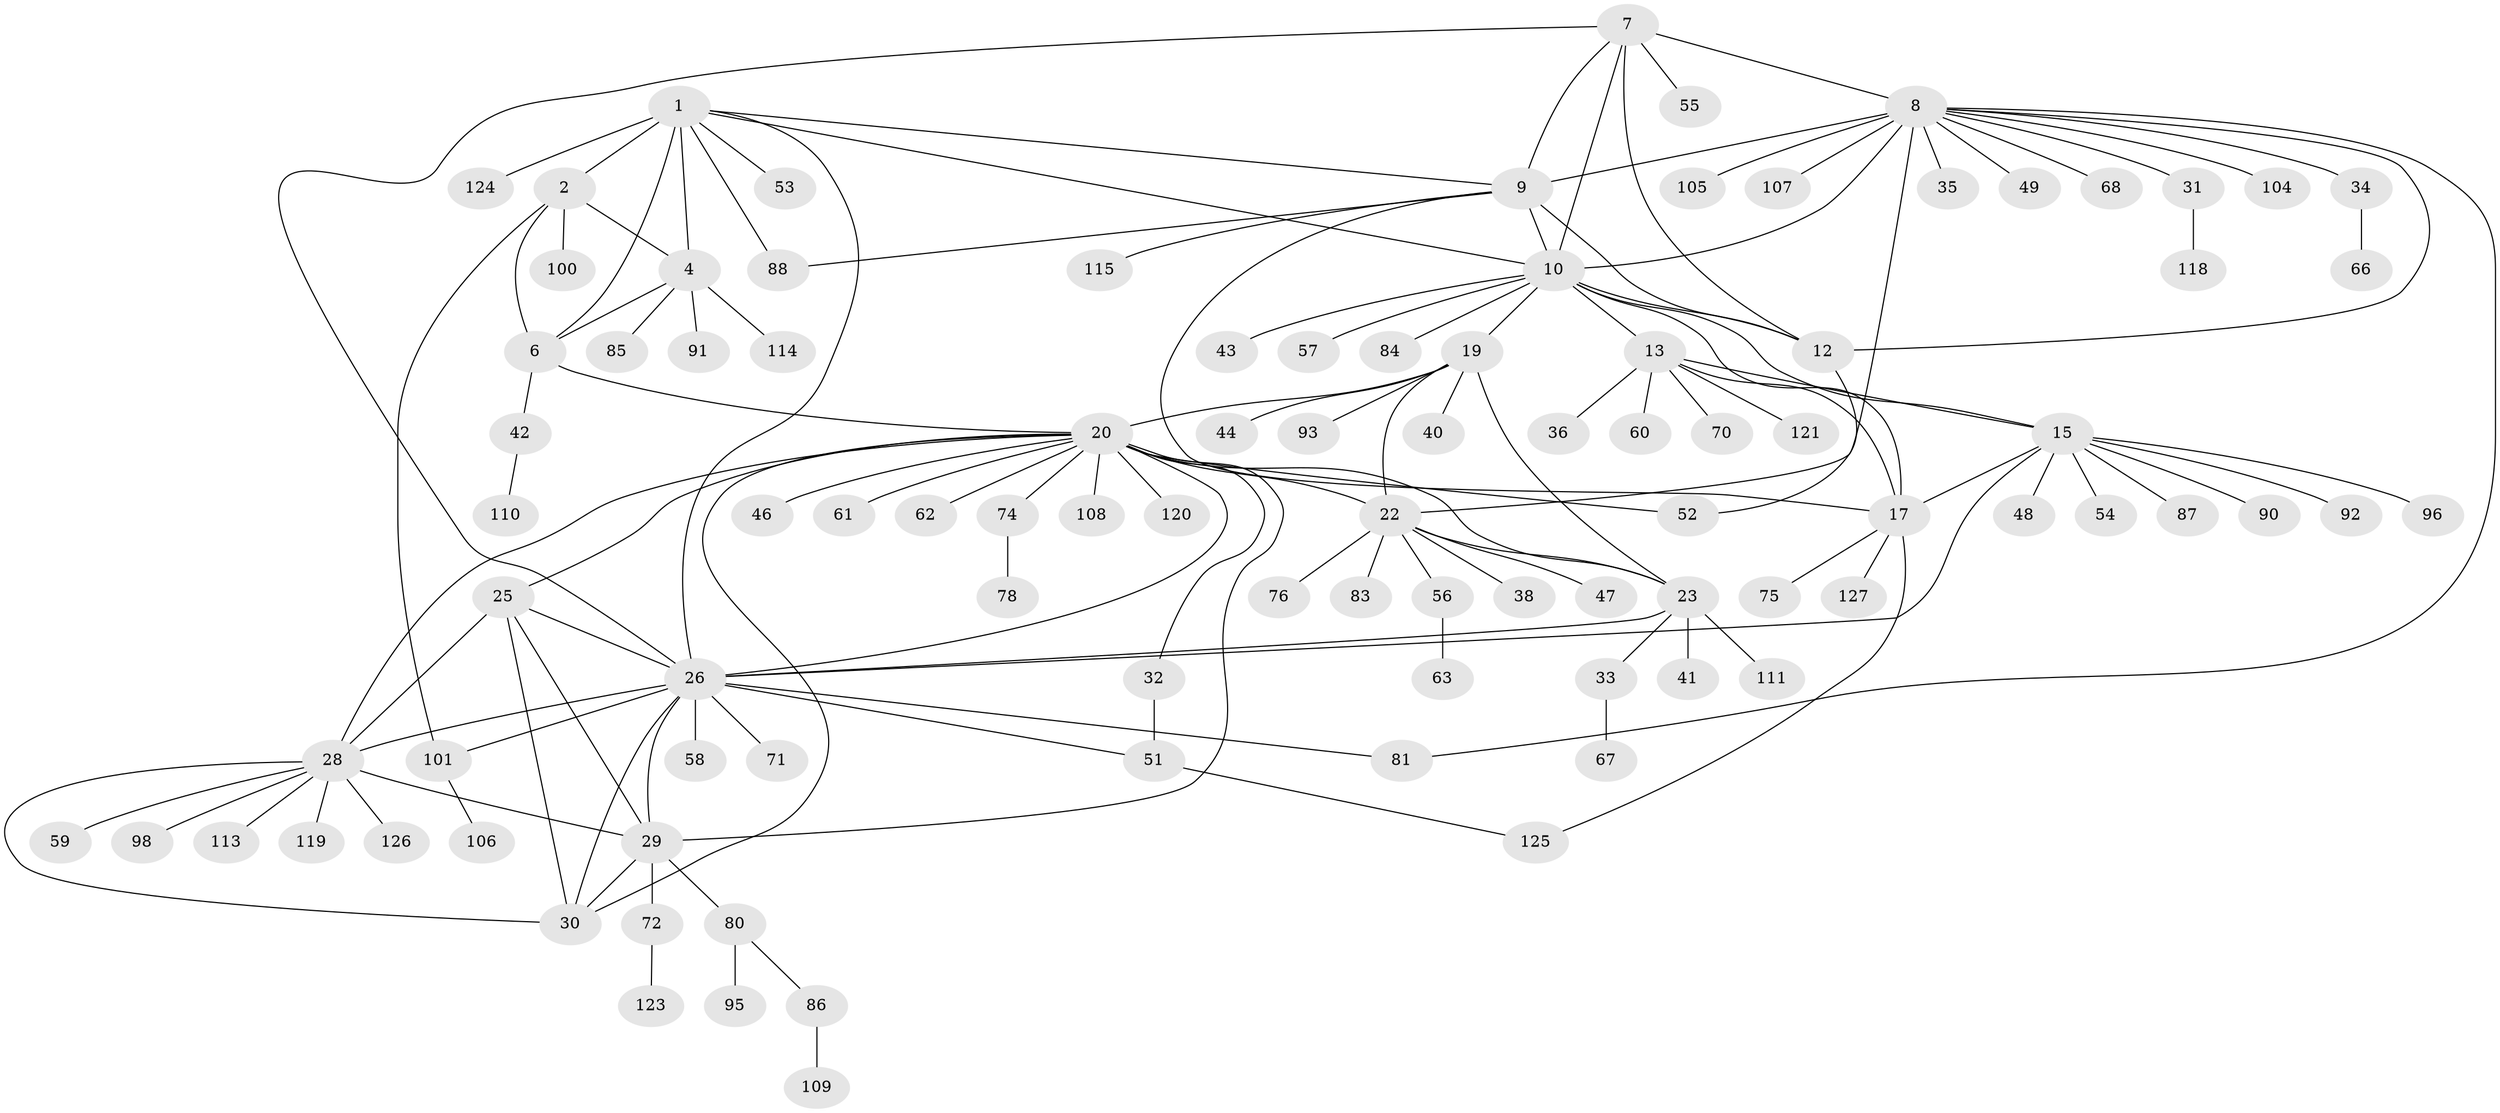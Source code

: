 // Generated by graph-tools (version 1.1) at 2025/24/03/03/25 07:24:16]
// undirected, 97 vertices, 135 edges
graph export_dot {
graph [start="1"]
  node [color=gray90,style=filled];
  1 [super="+3"];
  2 [super="+73"];
  4 [super="+5"];
  6 [super="+65"];
  7 [super="+99"];
  8 [super="+11"];
  9;
  10 [super="+14"];
  12;
  13 [super="+16"];
  15 [super="+18"];
  17 [super="+102"];
  19 [super="+21"];
  20 [super="+27"];
  22 [super="+24"];
  23 [super="+94"];
  25;
  26 [super="+64"];
  28 [super="+77"];
  29 [super="+50"];
  30 [super="+82"];
  31 [super="+39"];
  32 [super="+103"];
  33 [super="+45"];
  34 [super="+37"];
  35;
  36;
  38;
  40;
  41 [super="+122"];
  42;
  43;
  44;
  46;
  47;
  48;
  49;
  51;
  52 [super="+116"];
  53;
  54;
  55;
  56 [super="+69"];
  57;
  58;
  59;
  60;
  61;
  62;
  63 [super="+89"];
  66;
  67 [super="+112"];
  68;
  70;
  71;
  72 [super="+79"];
  74;
  75;
  76;
  78;
  80 [super="+97"];
  81;
  83;
  84;
  85;
  86;
  87;
  88;
  90;
  91;
  92;
  93;
  95;
  96;
  98;
  100;
  101 [super="+117"];
  104;
  105;
  106;
  107;
  108;
  109;
  110;
  111;
  113;
  114;
  115;
  118;
  119;
  120;
  121;
  123;
  124 [super="+128"];
  125;
  126;
  127;
  1 -- 2 [weight=2];
  1 -- 4 [weight=4];
  1 -- 6 [weight=2];
  1 -- 9;
  1 -- 10;
  1 -- 53;
  1 -- 88;
  1 -- 26;
  1 -- 124;
  2 -- 4 [weight=2];
  2 -- 6;
  2 -- 100;
  2 -- 101;
  4 -- 6 [weight=2];
  4 -- 114;
  4 -- 85;
  4 -- 91;
  6 -- 20;
  6 -- 42;
  7 -- 8 [weight=2];
  7 -- 9;
  7 -- 10;
  7 -- 12;
  7 -- 26;
  7 -- 55;
  8 -- 9 [weight=2];
  8 -- 10 [weight=2];
  8 -- 12 [weight=2];
  8 -- 22;
  8 -- 31;
  8 -- 35;
  8 -- 34;
  8 -- 68;
  8 -- 104;
  8 -- 105;
  8 -- 107;
  8 -- 81;
  8 -- 49;
  9 -- 10;
  9 -- 12;
  9 -- 88;
  9 -- 115;
  9 -- 17;
  10 -- 12;
  10 -- 43;
  10 -- 84;
  10 -- 13 [weight=2];
  10 -- 15 [weight=2];
  10 -- 17;
  10 -- 57;
  10 -- 19;
  12 -- 52;
  13 -- 15 [weight=4];
  13 -- 17 [weight=2];
  13 -- 70;
  13 -- 36;
  13 -- 121;
  13 -- 60;
  15 -- 17 [weight=2];
  15 -- 26 [weight=2];
  15 -- 48;
  15 -- 54;
  15 -- 87;
  15 -- 90;
  15 -- 96;
  15 -- 92;
  17 -- 75;
  17 -- 127;
  17 -- 125;
  19 -- 20 [weight=2];
  19 -- 22 [weight=4];
  19 -- 23 [weight=2];
  19 -- 40;
  19 -- 44;
  19 -- 93;
  20 -- 22 [weight=2];
  20 -- 23;
  20 -- 32;
  20 -- 62;
  20 -- 74;
  20 -- 108;
  20 -- 46;
  20 -- 29;
  20 -- 52;
  20 -- 120;
  20 -- 25;
  20 -- 26;
  20 -- 28;
  20 -- 61;
  20 -- 30;
  22 -- 23 [weight=2];
  22 -- 47;
  22 -- 56;
  22 -- 76;
  22 -- 83;
  22 -- 38;
  23 -- 33;
  23 -- 41;
  23 -- 26;
  23 -- 111;
  25 -- 26;
  25 -- 28;
  25 -- 29;
  25 -- 30;
  26 -- 28;
  26 -- 29;
  26 -- 30;
  26 -- 51;
  26 -- 58;
  26 -- 71;
  26 -- 81;
  26 -- 101;
  28 -- 29;
  28 -- 30;
  28 -- 59;
  28 -- 98;
  28 -- 119;
  28 -- 126;
  28 -- 113;
  29 -- 30;
  29 -- 72;
  29 -- 80;
  31 -- 118;
  32 -- 51;
  33 -- 67;
  34 -- 66;
  42 -- 110;
  51 -- 125;
  56 -- 63;
  72 -- 123;
  74 -- 78;
  80 -- 86;
  80 -- 95;
  86 -- 109;
  101 -- 106;
}
